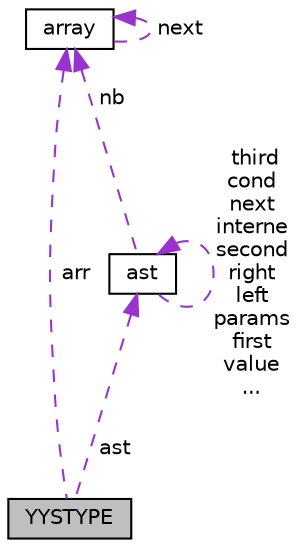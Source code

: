 digraph "YYSTYPE"
{
  edge [fontname="Helvetica",fontsize="10",labelfontname="Helvetica",labelfontsize="10"];
  node [fontname="Helvetica",fontsize="10",shape=record];
  Node1 [label="YYSTYPE",height=0.2,width=0.4,color="black", fillcolor="grey75", style="filled", fontcolor="black"];
  Node2 -> Node1 [dir="back",color="darkorchid3",fontsize="10",style="dashed",label=" arr" ,fontname="Helvetica"];
  Node2 [label="array",height=0.2,width=0.4,color="black", fillcolor="white", style="filled",URL="$structarray.html"];
  Node2 -> Node2 [dir="back",color="darkorchid3",fontsize="10",style="dashed",label=" next" ,fontname="Helvetica"];
  Node3 -> Node1 [dir="back",color="darkorchid3",fontsize="10",style="dashed",label=" ast" ,fontname="Helvetica"];
  Node3 [label="ast",height=0.2,width=0.4,color="black", fillcolor="white", style="filled",URL="$structast.html",tooltip="Noeud de l&#39;ast. "];
  Node2 -> Node3 [dir="back",color="darkorchid3",fontsize="10",style="dashed",label=" nb" ,fontname="Helvetica"];
  Node3 -> Node3 [dir="back",color="darkorchid3",fontsize="10",style="dashed",label=" third\ncond\nnext\ninterne\nsecond\nright\nleft\nparams\nfirst\nvalue\n..." ,fontname="Helvetica"];
}
